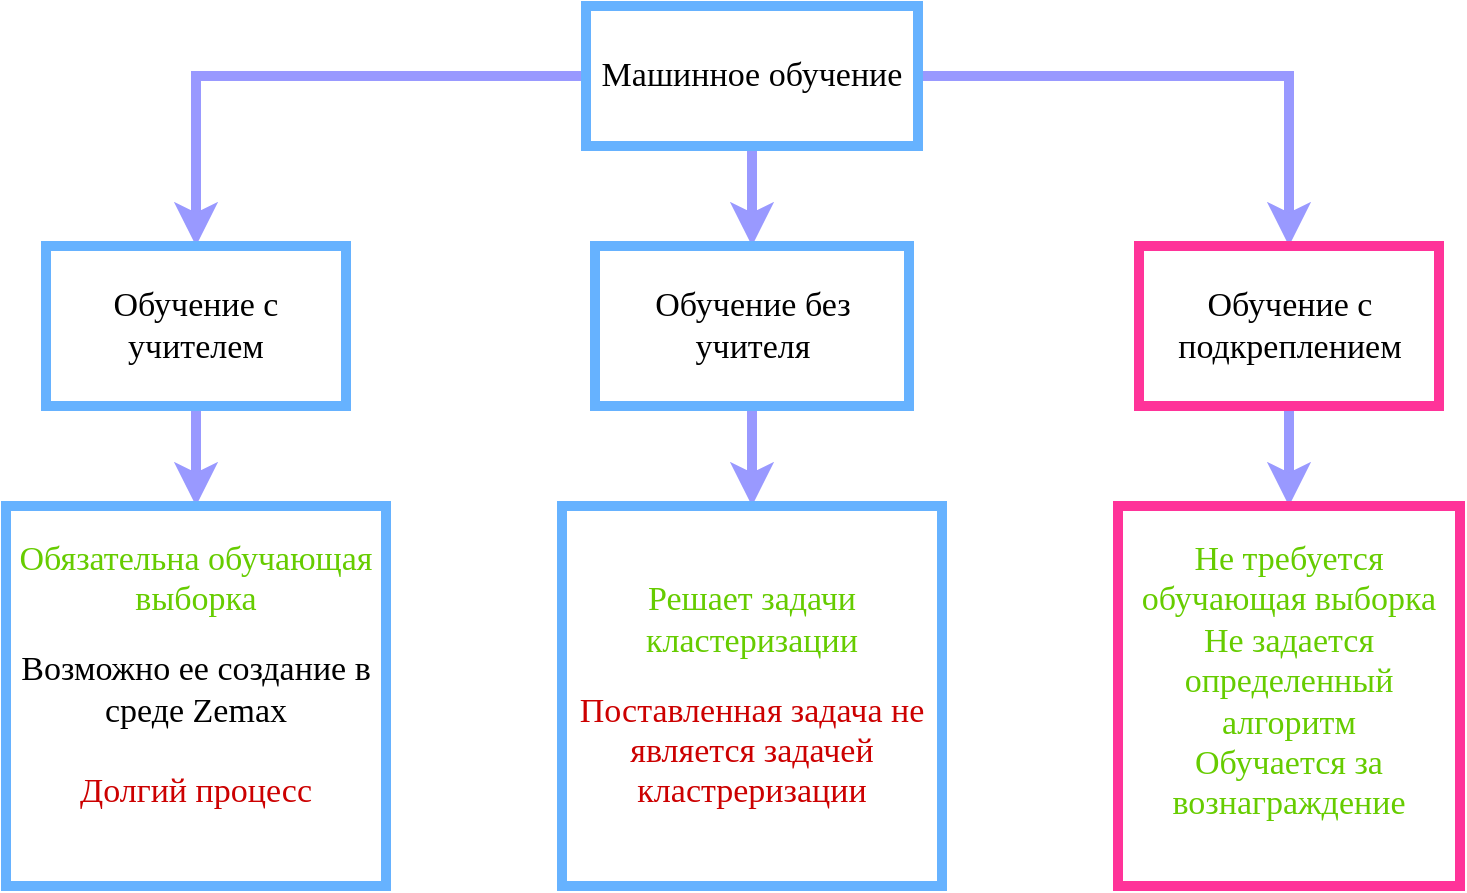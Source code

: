 <mxfile version="12.2.3" type="github" pages="1">
  <diagram id="YE4dT-BSyn-995C7km2M" name="Page-1">
    <mxGraphModel dx="932" dy="648" grid="1" gridSize="10" guides="1" tooltips="1" connect="1" arrows="1" fold="1" page="1" pageScale="1" pageWidth="827" pageHeight="1169" math="0" shadow="0">
      <root>
        <mxCell id="0"/>
        <mxCell id="1" parent="0"/>
        <mxCell id="njpOKajNsTapTTinLuSs-6" style="edgeStyle=orthogonalEdgeStyle;rounded=0;orthogonalLoop=1;jettySize=auto;html=1;entryX=0.5;entryY=0;entryDx=0;entryDy=0;strokeWidth=5;strokeColor=#9999FF;" parent="1" source="njpOKajNsTapTTinLuSs-1" target="njpOKajNsTapTTinLuSs-3" edge="1">
          <mxGeometry relative="1" as="geometry"/>
        </mxCell>
        <mxCell id="njpOKajNsTapTTinLuSs-7" style="edgeStyle=orthogonalEdgeStyle;rounded=0;orthogonalLoop=1;jettySize=auto;html=1;entryX=0.5;entryY=0;entryDx=0;entryDy=0;strokeColor=#9999FF;strokeWidth=5;" parent="1" source="njpOKajNsTapTTinLuSs-1" target="njpOKajNsTapTTinLuSs-2" edge="1">
          <mxGeometry relative="1" as="geometry"/>
        </mxCell>
        <mxCell id="njpOKajNsTapTTinLuSs-8" style="edgeStyle=orthogonalEdgeStyle;rounded=0;orthogonalLoop=1;jettySize=auto;html=1;entryX=0.5;entryY=0;entryDx=0;entryDy=0;strokeColor=#9999FF;strokeWidth=5;" parent="1" source="njpOKajNsTapTTinLuSs-1" target="njpOKajNsTapTTinLuSs-4" edge="1">
          <mxGeometry relative="1" as="geometry"/>
        </mxCell>
        <mxCell id="njpOKajNsTapTTinLuSs-1" value="&lt;font style=&quot;font-size: 17px&quot; face=&quot;Times New Roman&quot;&gt;Машинное обучение&lt;/font&gt;" style="rounded=0;whiteSpace=wrap;html=1;strokeColor=#66B2FF;strokeWidth=5;" parent="1" vertex="1">
          <mxGeometry x="330" y="20" width="166" height="70" as="geometry"/>
        </mxCell>
        <mxCell id="njpOKajNsTapTTinLuSs-12" value="" style="edgeStyle=orthogonalEdgeStyle;rounded=0;orthogonalLoop=1;jettySize=auto;html=1;strokeColor=#9999FF;strokeWidth=5;" parent="1" source="njpOKajNsTapTTinLuSs-2" target="njpOKajNsTapTTinLuSs-9" edge="1">
          <mxGeometry relative="1" as="geometry"/>
        </mxCell>
        <mxCell id="njpOKajNsTapTTinLuSs-2" value="&lt;font style=&quot;font-size: 17px&quot; face=&quot;Times New Roman&quot;&gt;Обучение с учителем&lt;/font&gt;" style="rounded=0;whiteSpace=wrap;html=1;strokeColor=#66B2FF;strokeWidth=5;" parent="1" vertex="1">
          <mxGeometry x="60" y="140" width="150" height="80" as="geometry"/>
        </mxCell>
        <mxCell id="njpOKajNsTapTTinLuSs-13" value="" style="edgeStyle=orthogonalEdgeStyle;rounded=0;orthogonalLoop=1;jettySize=auto;html=1;strokeColor=#9999FF;strokeWidth=5;" parent="1" source="njpOKajNsTapTTinLuSs-3" target="njpOKajNsTapTTinLuSs-10" edge="1">
          <mxGeometry relative="1" as="geometry"/>
        </mxCell>
        <mxCell id="njpOKajNsTapTTinLuSs-3" value="&lt;font style=&quot;font-size: 17px&quot; face=&quot;Times New Roman&quot;&gt;Обучение без учителя&lt;/font&gt;" style="rounded=0;whiteSpace=wrap;html=1;strokeColor=#66B2FF;strokeWidth=5;" parent="1" vertex="1">
          <mxGeometry x="334.5" y="140" width="157" height="80" as="geometry"/>
        </mxCell>
        <mxCell id="njpOKajNsTapTTinLuSs-14" value="" style="edgeStyle=orthogonalEdgeStyle;rounded=0;orthogonalLoop=1;jettySize=auto;html=1;strokeColor=#9999FF;strokeWidth=5;" parent="1" source="njpOKajNsTapTTinLuSs-4" target="njpOKajNsTapTTinLuSs-11" edge="1">
          <mxGeometry relative="1" as="geometry"/>
        </mxCell>
        <mxCell id="njpOKajNsTapTTinLuSs-4" value="&lt;font style=&quot;font-size: 17px&quot; face=&quot;Times New Roman&quot;&gt;Обучение с подкреплением&lt;/font&gt;" style="rounded=0;whiteSpace=wrap;html=1;strokeColor=#FF3399;strokeWidth=5;" parent="1" vertex="1">
          <mxGeometry x="606.5" y="140" width="150" height="80" as="geometry"/>
        </mxCell>
        <mxCell id="njpOKajNsTapTTinLuSs-9" value="&lt;blockquote style=&quot;margin: 0 0 0 40px ; border: none ; padding: 0px&quot;&gt;&lt;/blockquote&gt;&lt;span style=&quot;font-size: 17px ; font-family: &amp;#34;times new roman&amp;#34;&quot;&gt;&lt;font color=&quot;#66cc00&quot;&gt;Обязательна обучающая выборка&lt;/font&gt;&lt;br&gt;&lt;/span&gt;&lt;br&gt;&lt;font face=&quot;Times New Roman&quot;&gt;&lt;span style=&quot;font-size: 17px&quot;&gt;&lt;div&gt;Возможно ее создание в среде Zemax&lt;/div&gt;&lt;div&gt;&lt;br&gt;&lt;/div&gt;&lt;div&gt;&lt;font color=&quot;#cc0000&quot;&gt;Долгий процесс&lt;/font&gt;&lt;/div&gt;&lt;/span&gt;&lt;/font&gt;&lt;font face=&quot;Times New Roman&quot;&gt;&lt;span style=&quot;font-size: 17px&quot;&gt;&lt;div&gt;&lt;br&gt;&lt;/div&gt;&lt;/span&gt;&lt;/font&gt;" style="whiteSpace=wrap;html=1;aspect=fixed;strokeColor=#66B2FF;strokeWidth=5;align=center;" parent="1" vertex="1">
          <mxGeometry x="40" y="270" width="190" height="190" as="geometry"/>
        </mxCell>
        <mxCell id="njpOKajNsTapTTinLuSs-10" value="&lt;font face=&quot;times new roman, serif&quot;&gt;&lt;font style=&quot;font-size: 17px&quot; color=&quot;#66cc00&quot;&gt;Решает задачи кластеризации&lt;/font&gt;&lt;br&gt;&lt;br&gt;&lt;span style=&quot;font-size: 17px&quot;&gt;&lt;font color=&quot;#cc0000&quot;&gt;Поставленная задача не является задачей кластреризации&lt;/font&gt;&lt;/span&gt;&lt;br&gt;&lt;/font&gt;" style="whiteSpace=wrap;html=1;aspect=fixed;strokeColor=#66B2FF;strokeWidth=5;" parent="1" vertex="1">
          <mxGeometry x="318" y="270" width="190" height="190" as="geometry"/>
        </mxCell>
        <mxCell id="njpOKajNsTapTTinLuSs-11" value="&lt;font color=&quot;#66cc00&quot;&gt;&lt;span style=&quot;font-family: &amp;#34;times new roman&amp;#34; , serif ; font-size: 17px&quot;&gt;Не требуется обучающая выборка&lt;br&gt;Не задается определенный алгоритм&lt;/span&gt;&lt;br&gt;&lt;span style=&quot;font-family: &amp;#34;times new roman&amp;#34; , serif ; font-size: 17px&quot;&gt;Обучается за вознаграждение&lt;/span&gt;&lt;br&gt;&lt;/font&gt;&lt;div&gt;&lt;br&gt;&lt;/div&gt;&lt;font color=&quot;#66cc00&quot;&gt;&lt;span style=&quot;font-size: medium ; white-space: normal&quot;&gt;&lt;/span&gt;&lt;/font&gt;" style="rounded=0;whiteSpace=wrap;html=1;strokeColor=#FF3399;strokeWidth=5;align=center;" parent="1" vertex="1">
          <mxGeometry x="596" y="270" width="171" height="190" as="geometry"/>
        </mxCell>
      </root>
    </mxGraphModel>
  </diagram>
</mxfile>
